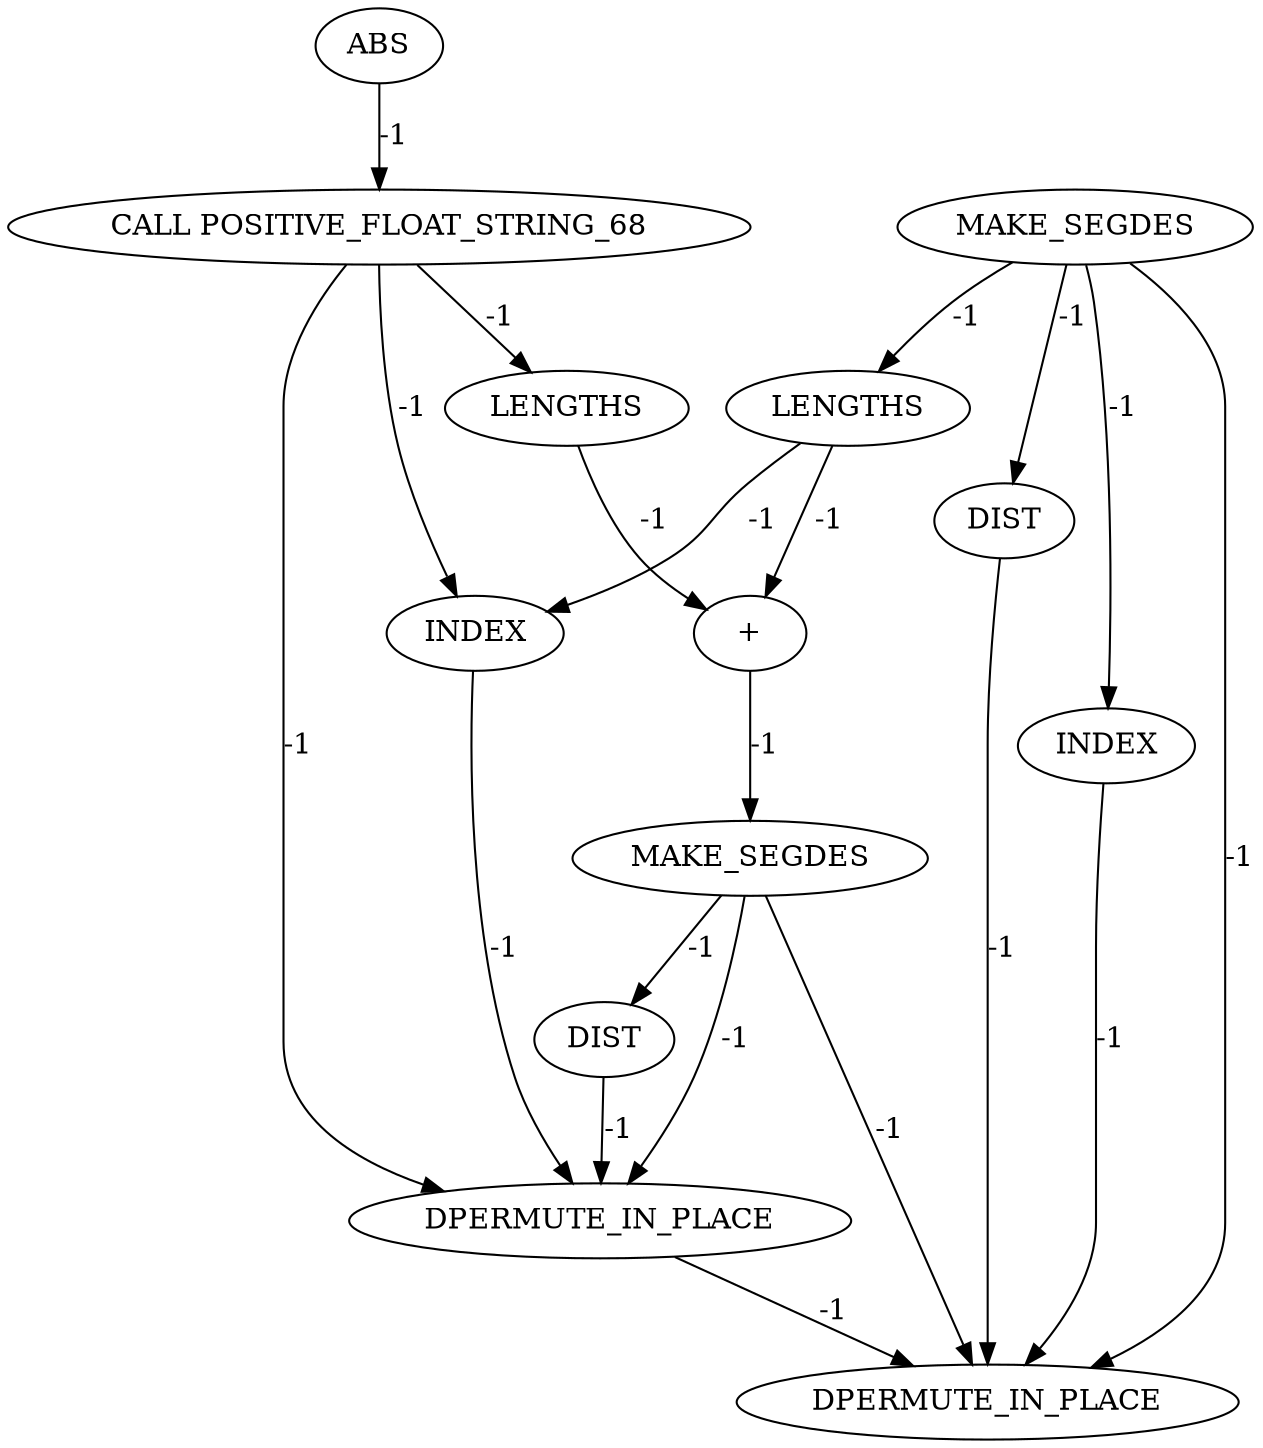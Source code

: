 digraph {
	convex_hull_large_grid_INST_4335 [label=MAKE_SEGDES cost=0]
	convex_hull_large_grid_INST_773 [label="CALL POSITIVE_FLOAT_STRING_68" cost=0]
	convex_hull_large_grid_INST_6335 [label=DPERMUTE_IN_PLACE cost=0]
	convex_hull_large_grid_INST_4341 [label=DIST cost=0]
	convex_hull_large_grid_INST_768 [label=ABS cost=0]
	convex_hull_large_grid_INST_4374 [label=LENGTHS cost=0]
	convex_hull_large_grid_INST_4356 [label=LENGTHS cost=0]
	convex_hull_large_grid_INST_4352 [label=INDEX cost=0]
	convex_hull_large_grid_INST_4364 [label=INDEX cost=0]
	convex_hull_large_grid_INST_4375 [label="+" cost=0]
	convex_hull_large_grid_INST_4380 [label=MAKE_SEGDES cost=0]
	convex_hull_large_grid_INST_4386 [label=DIST cost=0]
	convex_hull_large_grid_INST_6336 [label=DPERMUTE_IN_PLACE cost=0]
	convex_hull_large_grid_INST_4335 -> convex_hull_large_grid_INST_4341 [label=-1 cost=-1]
	convex_hull_large_grid_INST_4335 -> convex_hull_large_grid_INST_4352 [label=-1 cost=-1]
	convex_hull_large_grid_INST_4335 -> convex_hull_large_grid_INST_4356 [label=-1 cost=-1]
	convex_hull_large_grid_INST_4335 -> convex_hull_large_grid_INST_6336 [label=-1 cost=-1]
	convex_hull_large_grid_INST_773 -> convex_hull_large_grid_INST_4364 [label=-1 cost=-1]
	convex_hull_large_grid_INST_773 -> convex_hull_large_grid_INST_4374 [label=-1 cost=-1]
	convex_hull_large_grid_INST_773 -> convex_hull_large_grid_INST_6335 [label=-1 cost=-1]
	convex_hull_large_grid_INST_6335 -> convex_hull_large_grid_INST_6336 [label=-1 cost=-1]
	convex_hull_large_grid_INST_4341 -> convex_hull_large_grid_INST_6336 [label=-1 cost=-1]
	convex_hull_large_grid_INST_768 -> convex_hull_large_grid_INST_773 [label=-1 cost=-1]
	convex_hull_large_grid_INST_4374 -> convex_hull_large_grid_INST_4375 [label=-1 cost=-1]
	convex_hull_large_grid_INST_4356 -> convex_hull_large_grid_INST_4364 [label=-1 cost=-1]
	convex_hull_large_grid_INST_4356 -> convex_hull_large_grid_INST_4375 [label=-1 cost=-1]
	convex_hull_large_grid_INST_4352 -> convex_hull_large_grid_INST_6336 [label=-1 cost=-1]
	convex_hull_large_grid_INST_4364 -> convex_hull_large_grid_INST_6335 [label=-1 cost=-1]
	convex_hull_large_grid_INST_4375 -> convex_hull_large_grid_INST_4380 [label=-1 cost=-1]
	convex_hull_large_grid_INST_4380 -> convex_hull_large_grid_INST_4386 [label=-1 cost=-1]
	convex_hull_large_grid_INST_4380 -> convex_hull_large_grid_INST_6335 [label=-1 cost=-1]
	convex_hull_large_grid_INST_4380 -> convex_hull_large_grid_INST_6336 [label=-1 cost=-1]
	convex_hull_large_grid_INST_4386 -> convex_hull_large_grid_INST_6335 [label=-1 cost=-1]
}
